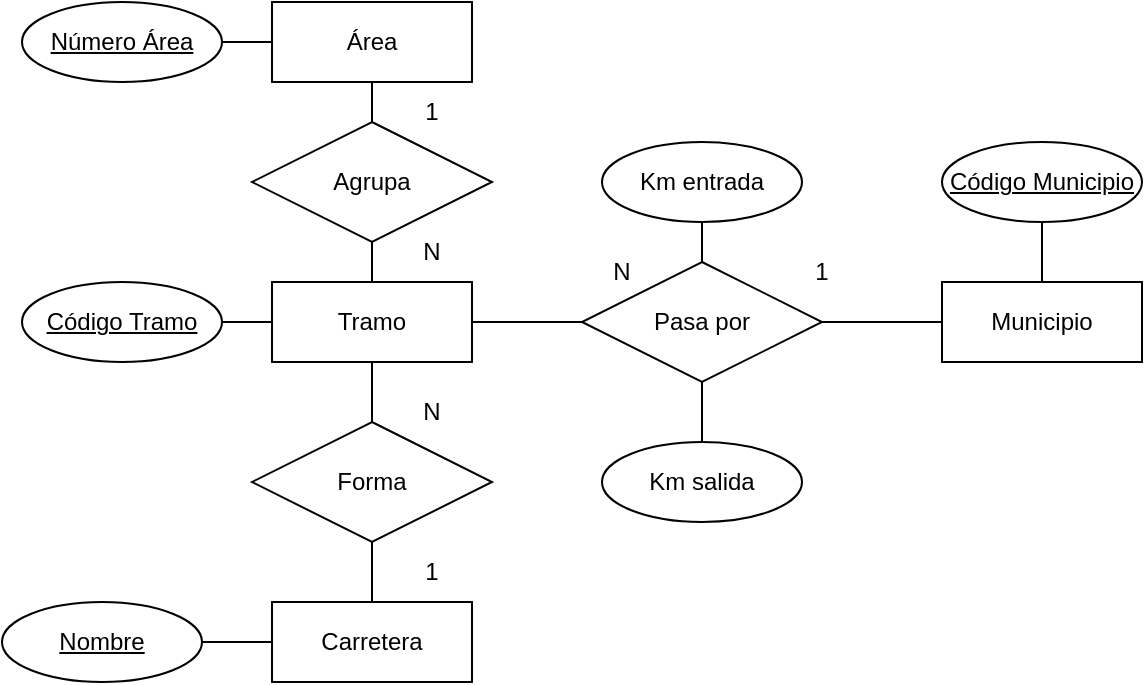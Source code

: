 <mxfile version="22.0.6" type="device">
  <diagram id="R2lEEEUBdFMjLlhIrx00" name="Page-1">
    <mxGraphModel dx="1290" dy="597" grid="1" gridSize="10" guides="1" tooltips="1" connect="1" arrows="1" fold="1" page="1" pageScale="1" pageWidth="850" pageHeight="1100" math="0" shadow="0" extFonts="Permanent Marker^https://fonts.googleapis.com/css?family=Permanent+Marker">
      <root>
        <mxCell id="0" />
        <mxCell id="1" parent="0" />
        <mxCell id="MPbdePTFsA-jwQiXfBie-1" value="Tramo" style="whiteSpace=wrap;html=1;align=center;" vertex="1" parent="1">
          <mxGeometry x="305" y="150" width="100" height="40" as="geometry" />
        </mxCell>
        <mxCell id="MPbdePTFsA-jwQiXfBie-2" value="Carretera" style="whiteSpace=wrap;html=1;align=center;" vertex="1" parent="1">
          <mxGeometry x="305" y="310" width="100" height="40" as="geometry" />
        </mxCell>
        <mxCell id="MPbdePTFsA-jwQiXfBie-3" value="Área" style="whiteSpace=wrap;html=1;align=center;" vertex="1" parent="1">
          <mxGeometry x="305" y="10" width="100" height="40" as="geometry" />
        </mxCell>
        <mxCell id="MPbdePTFsA-jwQiXfBie-4" value="Municipio" style="whiteSpace=wrap;html=1;align=center;" vertex="1" parent="1">
          <mxGeometry x="640" y="150" width="100" height="40" as="geometry" />
        </mxCell>
        <mxCell id="MPbdePTFsA-jwQiXfBie-5" value="Forma" style="shape=rhombus;perimeter=rhombusPerimeter;whiteSpace=wrap;html=1;align=center;" vertex="1" parent="1">
          <mxGeometry x="295" y="220" width="120" height="60" as="geometry" />
        </mxCell>
        <mxCell id="MPbdePTFsA-jwQiXfBie-7" value="Agrupa" style="shape=rhombus;perimeter=rhombusPerimeter;whiteSpace=wrap;html=1;align=center;" vertex="1" parent="1">
          <mxGeometry x="295" y="70" width="120" height="60" as="geometry" />
        </mxCell>
        <mxCell id="MPbdePTFsA-jwQiXfBie-9" value="Pasa por" style="shape=rhombus;perimeter=rhombusPerimeter;whiteSpace=wrap;html=1;align=center;" vertex="1" parent="1">
          <mxGeometry x="460" y="140" width="120" height="60" as="geometry" />
        </mxCell>
        <mxCell id="MPbdePTFsA-jwQiXfBie-10" value="" style="endArrow=none;html=1;rounded=0;entryX=0.5;entryY=1;entryDx=0;entryDy=0;" edge="1" parent="1" target="MPbdePTFsA-jwQiXfBie-3">
          <mxGeometry width="50" height="50" relative="1" as="geometry">
            <mxPoint x="355" y="70" as="sourcePoint" />
            <mxPoint x="450" y="230" as="targetPoint" />
          </mxGeometry>
        </mxCell>
        <mxCell id="MPbdePTFsA-jwQiXfBie-11" value="" style="endArrow=none;html=1;rounded=0;entryX=0.5;entryY=1;entryDx=0;entryDy=0;" edge="1" parent="1" source="MPbdePTFsA-jwQiXfBie-1" target="MPbdePTFsA-jwQiXfBie-7">
          <mxGeometry width="50" height="50" relative="1" as="geometry">
            <mxPoint x="400" y="280" as="sourcePoint" />
            <mxPoint x="450" y="230" as="targetPoint" />
          </mxGeometry>
        </mxCell>
        <mxCell id="MPbdePTFsA-jwQiXfBie-12" value="" style="endArrow=none;html=1;rounded=0;entryX=0.5;entryY=1;entryDx=0;entryDy=0;exitX=0.5;exitY=0;exitDx=0;exitDy=0;" edge="1" parent="1" source="MPbdePTFsA-jwQiXfBie-5" target="MPbdePTFsA-jwQiXfBie-1">
          <mxGeometry width="50" height="50" relative="1" as="geometry">
            <mxPoint x="400" y="280" as="sourcePoint" />
            <mxPoint x="450" y="230" as="targetPoint" />
          </mxGeometry>
        </mxCell>
        <mxCell id="MPbdePTFsA-jwQiXfBie-13" value="" style="endArrow=none;html=1;rounded=0;entryX=0.5;entryY=1;entryDx=0;entryDy=0;exitX=0.5;exitY=0;exitDx=0;exitDy=0;" edge="1" parent="1" source="MPbdePTFsA-jwQiXfBie-2" target="MPbdePTFsA-jwQiXfBie-5">
          <mxGeometry width="50" height="50" relative="1" as="geometry">
            <mxPoint x="400" y="280" as="sourcePoint" />
            <mxPoint x="450" y="230" as="targetPoint" />
          </mxGeometry>
        </mxCell>
        <mxCell id="MPbdePTFsA-jwQiXfBie-14" value="" style="endArrow=none;html=1;rounded=0;entryX=1;entryY=0.5;entryDx=0;entryDy=0;exitX=0;exitY=0.5;exitDx=0;exitDy=0;" edge="1" parent="1" source="MPbdePTFsA-jwQiXfBie-9" target="MPbdePTFsA-jwQiXfBie-1">
          <mxGeometry width="50" height="50" relative="1" as="geometry">
            <mxPoint x="400" y="280" as="sourcePoint" />
            <mxPoint x="450" y="230" as="targetPoint" />
          </mxGeometry>
        </mxCell>
        <mxCell id="MPbdePTFsA-jwQiXfBie-15" value="" style="endArrow=none;html=1;rounded=0;entryX=0;entryY=0.5;entryDx=0;entryDy=0;exitX=1;exitY=0.5;exitDx=0;exitDy=0;" edge="1" parent="1" source="MPbdePTFsA-jwQiXfBie-9" target="MPbdePTFsA-jwQiXfBie-4">
          <mxGeometry width="50" height="50" relative="1" as="geometry">
            <mxPoint x="400" y="280" as="sourcePoint" />
            <mxPoint x="450" y="230" as="targetPoint" />
          </mxGeometry>
        </mxCell>
        <mxCell id="MPbdePTFsA-jwQiXfBie-16" value="Km entrada" style="ellipse;whiteSpace=wrap;html=1;align=center;" vertex="1" parent="1">
          <mxGeometry x="470" y="80" width="100" height="40" as="geometry" />
        </mxCell>
        <mxCell id="MPbdePTFsA-jwQiXfBie-17" value="Km salida" style="ellipse;whiteSpace=wrap;html=1;align=center;" vertex="1" parent="1">
          <mxGeometry x="470" y="230" width="100" height="40" as="geometry" />
        </mxCell>
        <mxCell id="MPbdePTFsA-jwQiXfBie-18" value="" style="endArrow=none;html=1;rounded=0;entryX=0.5;entryY=1;entryDx=0;entryDy=0;exitX=0.5;exitY=0;exitDx=0;exitDy=0;" edge="1" parent="1" source="MPbdePTFsA-jwQiXfBie-9" target="MPbdePTFsA-jwQiXfBie-16">
          <mxGeometry width="50" height="50" relative="1" as="geometry">
            <mxPoint x="400" y="280" as="sourcePoint" />
            <mxPoint x="450" y="230" as="targetPoint" />
          </mxGeometry>
        </mxCell>
        <mxCell id="MPbdePTFsA-jwQiXfBie-19" value="" style="endArrow=none;html=1;rounded=0;entryX=0.5;entryY=1;entryDx=0;entryDy=0;exitX=0.5;exitY=0;exitDx=0;exitDy=0;" edge="1" parent="1" source="MPbdePTFsA-jwQiXfBie-17" target="MPbdePTFsA-jwQiXfBie-9">
          <mxGeometry width="50" height="50" relative="1" as="geometry">
            <mxPoint x="400" y="280" as="sourcePoint" />
            <mxPoint x="450" y="230" as="targetPoint" />
          </mxGeometry>
        </mxCell>
        <mxCell id="MPbdePTFsA-jwQiXfBie-21" value="" style="endArrow=none;html=1;rounded=0;exitX=0;exitY=0.5;exitDx=0;exitDy=0;entryX=1;entryY=0.5;entryDx=0;entryDy=0;" edge="1" parent="1" source="MPbdePTFsA-jwQiXfBie-2">
          <mxGeometry width="50" height="50" relative="1" as="geometry">
            <mxPoint x="400" y="280" as="sourcePoint" />
            <mxPoint x="250" y="330" as="targetPoint" />
          </mxGeometry>
        </mxCell>
        <mxCell id="MPbdePTFsA-jwQiXfBie-24" value="Nombre" style="ellipse;whiteSpace=wrap;html=1;align=center;fontStyle=4;" vertex="1" parent="1">
          <mxGeometry x="170" y="310" width="100" height="40" as="geometry" />
        </mxCell>
        <mxCell id="MPbdePTFsA-jwQiXfBie-25" value="Código Municipio" style="ellipse;whiteSpace=wrap;html=1;align=center;fontStyle=4;" vertex="1" parent="1">
          <mxGeometry x="640" y="80" width="100" height="40" as="geometry" />
        </mxCell>
        <mxCell id="MPbdePTFsA-jwQiXfBie-26" value="" style="endArrow=none;html=1;rounded=0;entryX=0.5;entryY=1;entryDx=0;entryDy=0;" edge="1" parent="1" source="MPbdePTFsA-jwQiXfBie-4" target="MPbdePTFsA-jwQiXfBie-25">
          <mxGeometry width="50" height="50" relative="1" as="geometry">
            <mxPoint x="400" y="280" as="sourcePoint" />
            <mxPoint x="450" y="230" as="targetPoint" />
          </mxGeometry>
        </mxCell>
        <mxCell id="MPbdePTFsA-jwQiXfBie-27" value="Número Área" style="ellipse;whiteSpace=wrap;html=1;align=center;fontStyle=4;" vertex="1" parent="1">
          <mxGeometry x="180" y="10" width="100" height="40" as="geometry" />
        </mxCell>
        <mxCell id="MPbdePTFsA-jwQiXfBie-28" value="Código Tramo" style="ellipse;whiteSpace=wrap;html=1;align=center;fontStyle=4;" vertex="1" parent="1">
          <mxGeometry x="180" y="150" width="100" height="40" as="geometry" />
        </mxCell>
        <mxCell id="MPbdePTFsA-jwQiXfBie-29" value="" style="endArrow=none;html=1;rounded=0;entryX=0;entryY=0.5;entryDx=0;entryDy=0;exitX=1;exitY=0.5;exitDx=0;exitDy=0;" edge="1" parent="1" source="MPbdePTFsA-jwQiXfBie-28" target="MPbdePTFsA-jwQiXfBie-1">
          <mxGeometry width="50" height="50" relative="1" as="geometry">
            <mxPoint x="400" y="280" as="sourcePoint" />
            <mxPoint x="450" y="230" as="targetPoint" />
          </mxGeometry>
        </mxCell>
        <mxCell id="MPbdePTFsA-jwQiXfBie-30" value="" style="endArrow=none;html=1;rounded=0;entryX=0;entryY=0.5;entryDx=0;entryDy=0;exitX=1;exitY=0.5;exitDx=0;exitDy=0;" edge="1" parent="1" source="MPbdePTFsA-jwQiXfBie-27" target="MPbdePTFsA-jwQiXfBie-3">
          <mxGeometry width="50" height="50" relative="1" as="geometry">
            <mxPoint x="400" y="280" as="sourcePoint" />
            <mxPoint x="450" y="230" as="targetPoint" />
          </mxGeometry>
        </mxCell>
        <mxCell id="MPbdePTFsA-jwQiXfBie-31" value="1" style="text;html=1;strokeColor=none;fillColor=none;align=center;verticalAlign=middle;whiteSpace=wrap;rounded=0;" vertex="1" parent="1">
          <mxGeometry x="355" y="50" width="60" height="30" as="geometry" />
        </mxCell>
        <mxCell id="MPbdePTFsA-jwQiXfBie-32" value="N" style="text;html=1;strokeColor=none;fillColor=none;align=center;verticalAlign=middle;whiteSpace=wrap;rounded=0;" vertex="1" parent="1">
          <mxGeometry x="355" y="120" width="60" height="30" as="geometry" />
        </mxCell>
        <mxCell id="MPbdePTFsA-jwQiXfBie-33" value="N" style="text;html=1;strokeColor=none;fillColor=none;align=center;verticalAlign=middle;whiteSpace=wrap;rounded=0;" vertex="1" parent="1">
          <mxGeometry x="355" y="200" width="60" height="30" as="geometry" />
        </mxCell>
        <mxCell id="MPbdePTFsA-jwQiXfBie-34" value="1" style="text;html=1;strokeColor=none;fillColor=none;align=center;verticalAlign=middle;whiteSpace=wrap;rounded=0;" vertex="1" parent="1">
          <mxGeometry x="355" y="280" width="60" height="30" as="geometry" />
        </mxCell>
        <mxCell id="MPbdePTFsA-jwQiXfBie-35" value="N" style="text;html=1;strokeColor=none;fillColor=none;align=center;verticalAlign=middle;whiteSpace=wrap;rounded=0;" vertex="1" parent="1">
          <mxGeometry x="450" y="130" width="60" height="30" as="geometry" />
        </mxCell>
        <mxCell id="MPbdePTFsA-jwQiXfBie-36" value="1" style="text;html=1;strokeColor=none;fillColor=none;align=center;verticalAlign=middle;whiteSpace=wrap;rounded=0;" vertex="1" parent="1">
          <mxGeometry x="550" y="130" width="60" height="30" as="geometry" />
        </mxCell>
      </root>
    </mxGraphModel>
  </diagram>
</mxfile>
